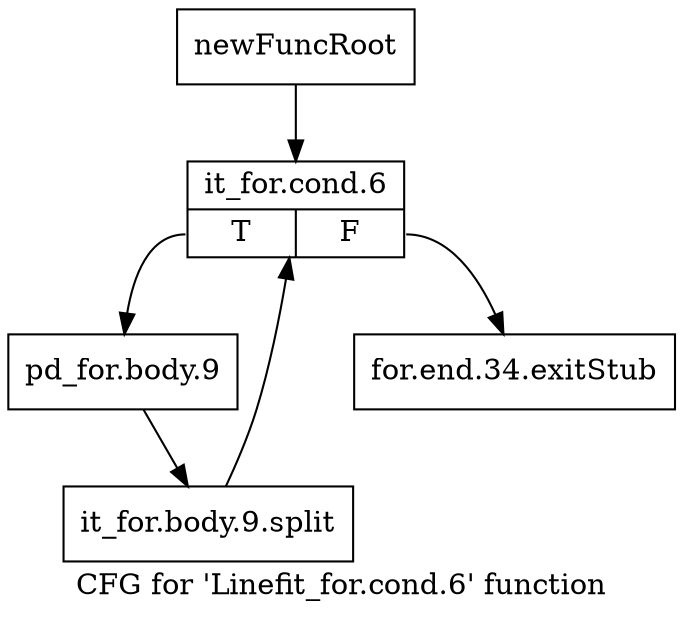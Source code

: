 digraph "CFG for 'Linefit_for.cond.6' function" {
	label="CFG for 'Linefit_for.cond.6' function";

	Node0x34894d0 [shape=record,label="{newFuncRoot}"];
	Node0x34894d0 -> Node0x3489570;
	Node0x3489520 [shape=record,label="{for.end.34.exitStub}"];
	Node0x3489570 [shape=record,label="{it_for.cond.6|{<s0>T|<s1>F}}"];
	Node0x3489570:s0 -> Node0x34895c0;
	Node0x3489570:s1 -> Node0x3489520;
	Node0x34895c0 [shape=record,label="{pd_for.body.9}"];
	Node0x34895c0 -> Node0x3990dd0;
	Node0x3990dd0 [shape=record,label="{it_for.body.9.split}"];
	Node0x3990dd0 -> Node0x3489570;
}
